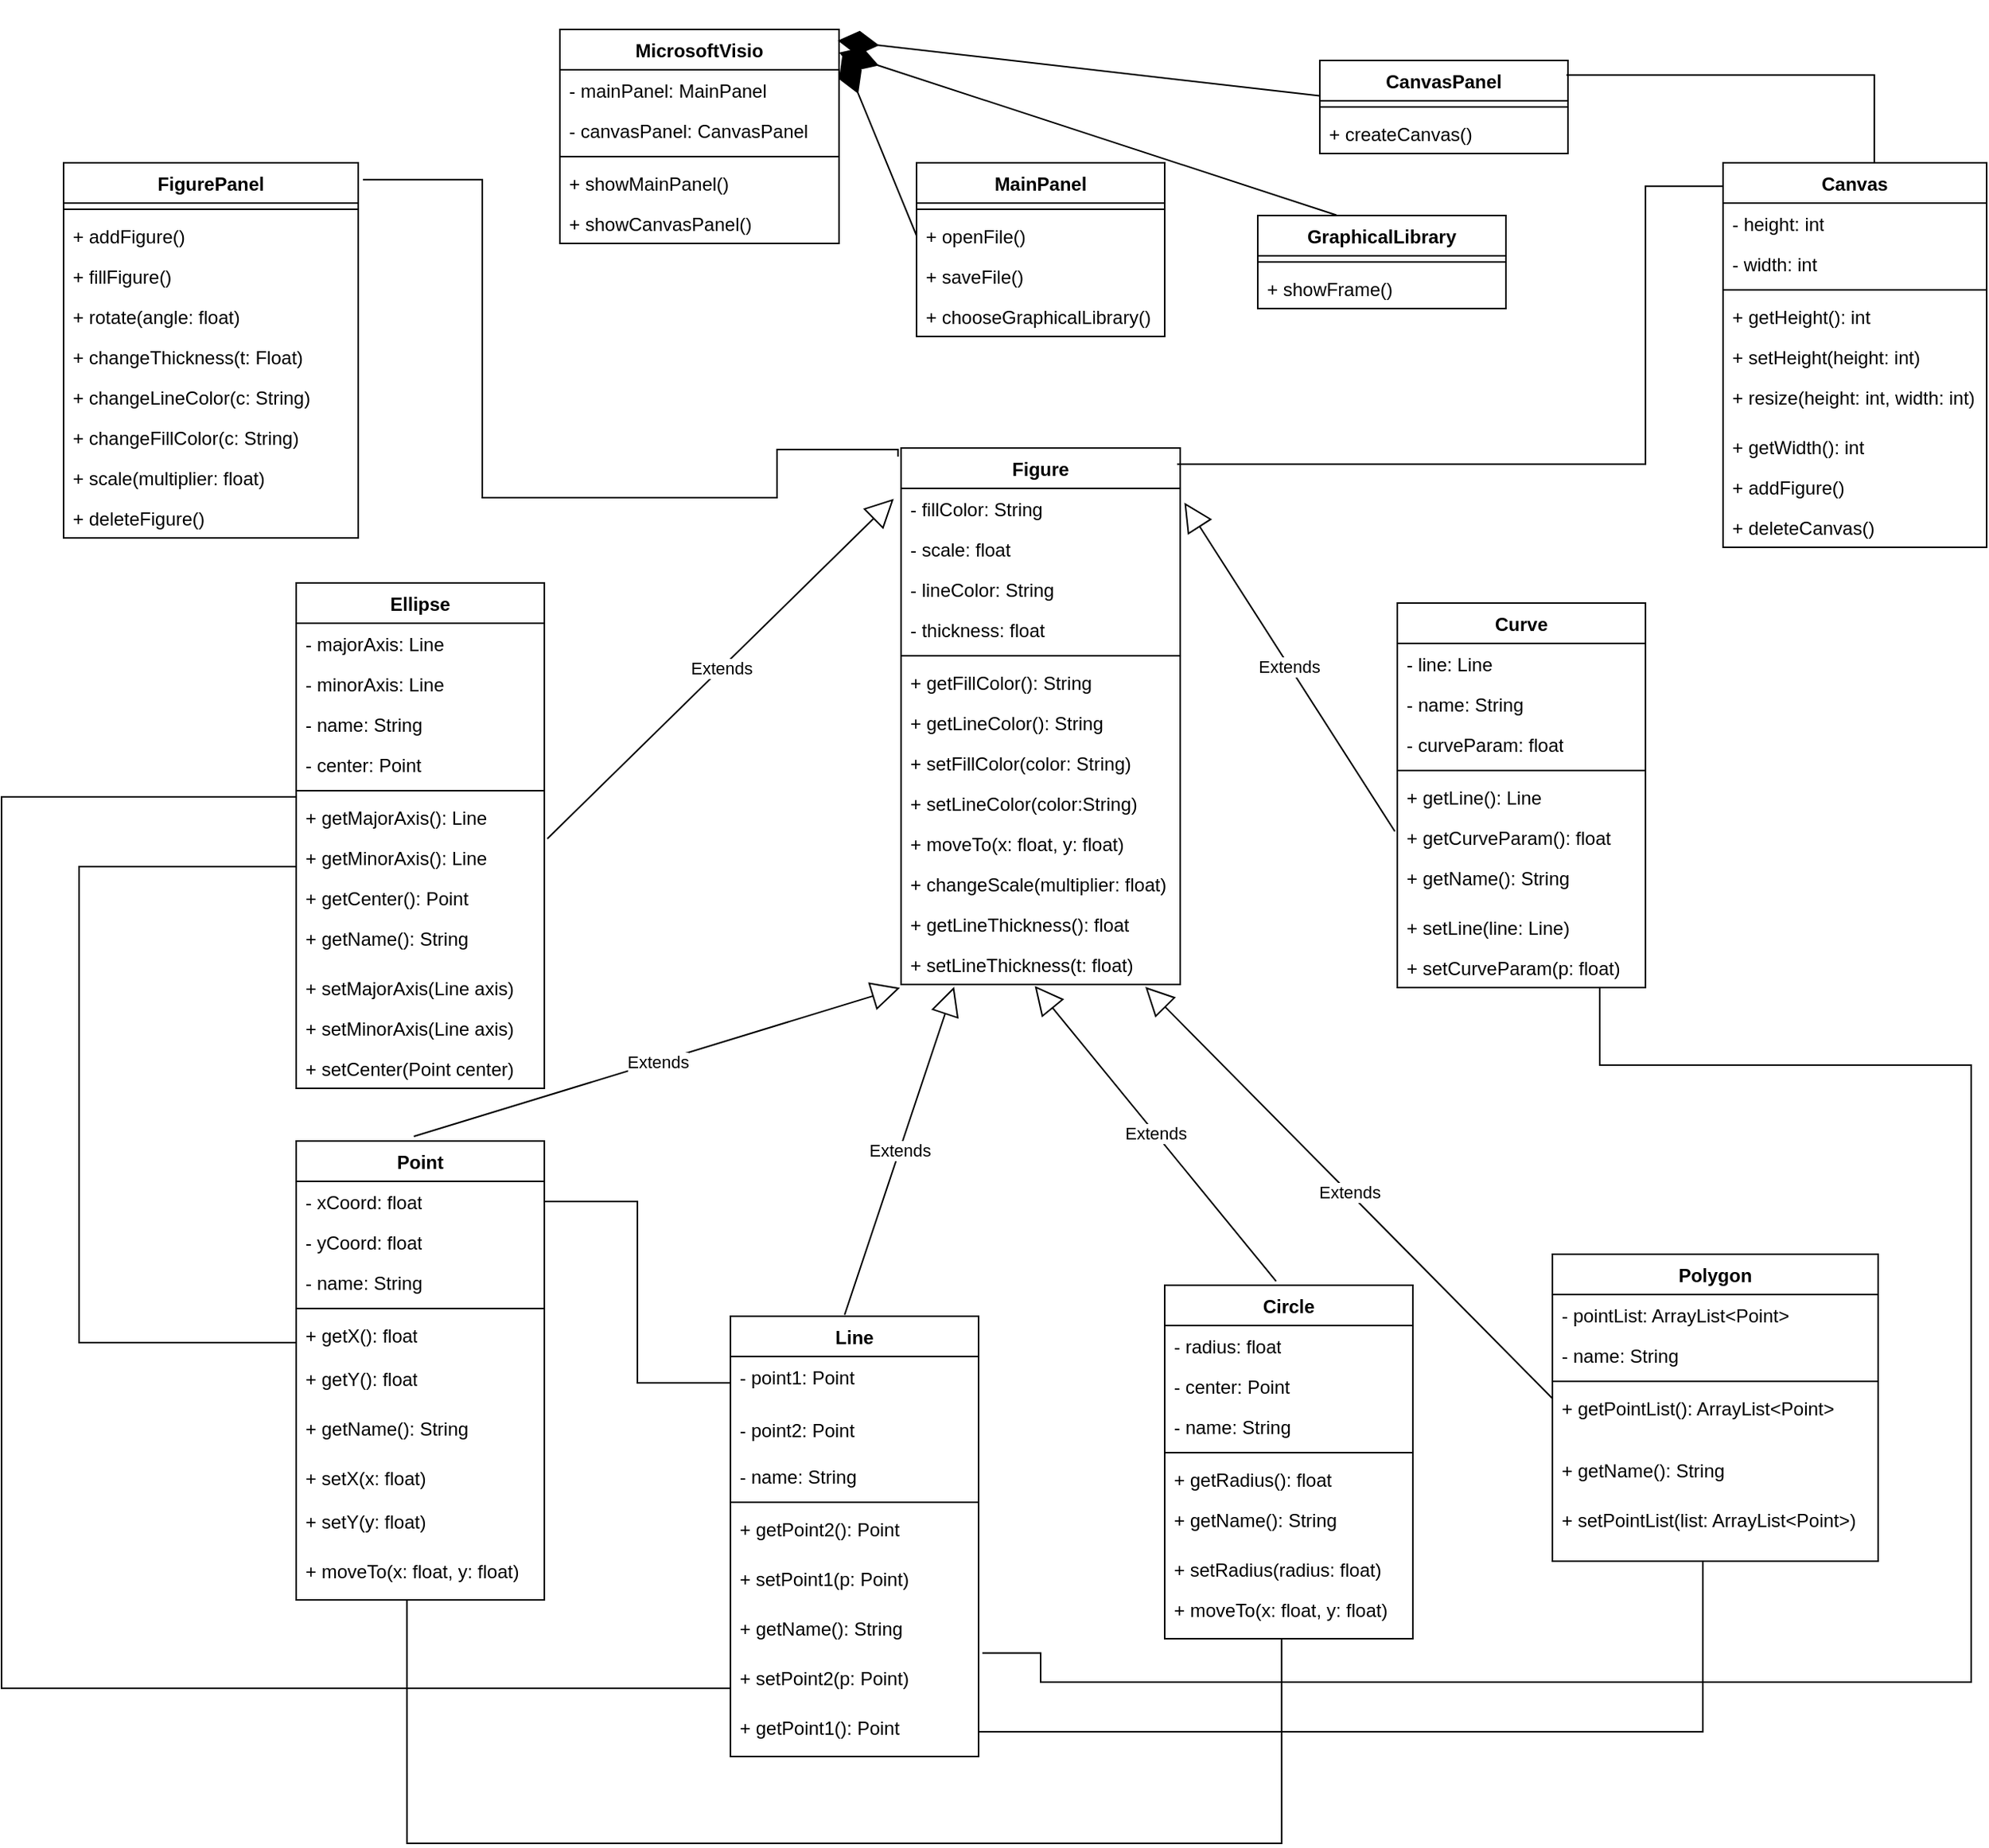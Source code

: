 <mxfile version="22.0.2" type="device" pages="2">
  <diagram name="Page-1" id="c4acf3e9-155e-7222-9cf6-157b1a14988f">
    <mxGraphModel dx="2280" dy="793" grid="1" gridSize="10" guides="1" tooltips="1" connect="1" arrows="1" fold="1" page="1" pageScale="1" pageWidth="850" pageHeight="1100" background="none" math="0" shadow="0">
      <root>
        <mxCell id="0" />
        <mxCell id="1" parent="0" />
        <mxCell id="XdSqE0bAkCF3D4qWy9dw-14" value="Line" style="swimlane;fontStyle=1;align=center;verticalAlign=top;childLayout=stackLayout;horizontal=1;startSize=26;horizontalStack=0;resizeParent=1;resizeParentMax=0;resizeLast=0;collapsible=1;marginBottom=0;whiteSpace=wrap;html=1;" parent="1" vertex="1">
          <mxGeometry x="290" y="860" width="160" height="284" as="geometry" />
        </mxCell>
        <mxCell id="XdSqE0bAkCF3D4qWy9dw-15" value="- point1: Point" style="text;strokeColor=none;fillColor=none;align=left;verticalAlign=top;spacingLeft=4;spacingRight=4;overflow=hidden;rotatable=0;points=[[0,0.5],[1,0.5]];portConstraint=eastwest;whiteSpace=wrap;html=1;" parent="XdSqE0bAkCF3D4qWy9dw-14" vertex="1">
          <mxGeometry y="26" width="160" height="34" as="geometry" />
        </mxCell>
        <mxCell id="XdSqE0bAkCF3D4qWy9dw-18" value="- point2: Point" style="text;strokeColor=none;fillColor=none;align=left;verticalAlign=top;spacingLeft=4;spacingRight=4;overflow=hidden;rotatable=0;points=[[0,0.5],[1,0.5]];portConstraint=eastwest;whiteSpace=wrap;html=1;" parent="XdSqE0bAkCF3D4qWy9dw-14" vertex="1">
          <mxGeometry y="60" width="160" height="30" as="geometry" />
        </mxCell>
        <mxCell id="6En2u3ai_NsPN_CdwPlV-147" value="- name: String" style="text;strokeColor=none;fillColor=none;align=left;verticalAlign=top;spacingLeft=4;spacingRight=4;overflow=hidden;rotatable=0;points=[[0,0.5],[1,0.5]];portConstraint=eastwest;whiteSpace=wrap;html=1;" vertex="1" parent="XdSqE0bAkCF3D4qWy9dw-14">
          <mxGeometry y="90" width="160" height="26" as="geometry" />
        </mxCell>
        <mxCell id="XdSqE0bAkCF3D4qWy9dw-16" value="" style="line;strokeWidth=1;fillColor=none;align=left;verticalAlign=middle;spacingTop=-1;spacingLeft=3;spacingRight=3;rotatable=0;labelPosition=right;points=[];portConstraint=eastwest;strokeColor=inherit;" parent="XdSqE0bAkCF3D4qWy9dw-14" vertex="1">
          <mxGeometry y="116" width="160" height="8" as="geometry" />
        </mxCell>
        <mxCell id="XdSqE0bAkCF3D4qWy9dw-20" value="+ getPoint2(): Point" style="text;strokeColor=none;fillColor=none;align=left;verticalAlign=top;spacingLeft=4;spacingRight=4;overflow=hidden;rotatable=0;points=[[0,0.5],[1,0.5]];portConstraint=eastwest;whiteSpace=wrap;html=1;" parent="XdSqE0bAkCF3D4qWy9dw-14" vertex="1">
          <mxGeometry y="124" width="160" height="32" as="geometry" />
        </mxCell>
        <mxCell id="XdSqE0bAkCF3D4qWy9dw-21" value="+ setPoint1(p: Point)" style="text;strokeColor=none;fillColor=none;align=left;verticalAlign=top;spacingLeft=4;spacingRight=4;overflow=hidden;rotatable=0;points=[[0,0.5],[1,0.5]];portConstraint=eastwest;whiteSpace=wrap;html=1;" parent="XdSqE0bAkCF3D4qWy9dw-14" vertex="1">
          <mxGeometry y="156" width="160" height="32" as="geometry" />
        </mxCell>
        <mxCell id="6En2u3ai_NsPN_CdwPlV-152" value="+ getName(): String" style="text;html=1;strokeColor=none;fillColor=none;align=left;verticalAlign=top;spacingLeft=4;spacingRight=4;whiteSpace=wrap;overflow=hidden;rotatable=0;points=[[0,0.5],[1,0.5]];portConstraint=eastwest;" vertex="1" parent="XdSqE0bAkCF3D4qWy9dw-14">
          <mxGeometry y="188" width="160" height="32" as="geometry" />
        </mxCell>
        <mxCell id="6En2u3ai_NsPN_CdwPlV-52" value="+ setPoint2(p: Point)" style="text;strokeColor=none;fillColor=none;align=left;verticalAlign=top;spacingLeft=4;spacingRight=4;overflow=hidden;rotatable=0;points=[[0,0.5],[1,0.5]];portConstraint=eastwest;whiteSpace=wrap;html=1;" vertex="1" parent="XdSqE0bAkCF3D4qWy9dw-14">
          <mxGeometry y="220" width="160" height="32" as="geometry" />
        </mxCell>
        <mxCell id="XdSqE0bAkCF3D4qWy9dw-19" value="+ getPoint1(): Point" style="text;strokeColor=none;fillColor=none;align=left;verticalAlign=top;spacingLeft=4;spacingRight=4;overflow=hidden;rotatable=0;points=[[0,0.5],[1,0.5]];portConstraint=eastwest;whiteSpace=wrap;html=1;" parent="XdSqE0bAkCF3D4qWy9dw-14" vertex="1">
          <mxGeometry y="252" width="160" height="32" as="geometry" />
        </mxCell>
        <mxCell id="XdSqE0bAkCF3D4qWy9dw-26" value="Point" style="swimlane;fontStyle=1;align=center;verticalAlign=top;childLayout=stackLayout;horizontal=1;startSize=26;horizontalStack=0;resizeParent=1;resizeParentMax=0;resizeLast=0;collapsible=1;marginBottom=0;whiteSpace=wrap;html=1;" parent="1" vertex="1">
          <mxGeometry x="10" y="747" width="160" height="296" as="geometry" />
        </mxCell>
        <mxCell id="XdSqE0bAkCF3D4qWy9dw-27" value="- xCoord: float" style="text;strokeColor=none;fillColor=none;align=left;verticalAlign=top;spacingLeft=4;spacingRight=4;overflow=hidden;rotatable=0;points=[[0,0.5],[1,0.5]];portConstraint=eastwest;whiteSpace=wrap;html=1;" parent="XdSqE0bAkCF3D4qWy9dw-26" vertex="1">
          <mxGeometry y="26" width="160" height="26" as="geometry" />
        </mxCell>
        <mxCell id="XdSqE0bAkCF3D4qWy9dw-30" value="- yCoord: float" style="text;strokeColor=none;fillColor=none;align=left;verticalAlign=top;spacingLeft=4;spacingRight=4;overflow=hidden;rotatable=0;points=[[0,0.5],[1,0.5]];portConstraint=eastwest;whiteSpace=wrap;html=1;" parent="XdSqE0bAkCF3D4qWy9dw-26" vertex="1">
          <mxGeometry y="52" width="160" height="26" as="geometry" />
        </mxCell>
        <mxCell id="6En2u3ai_NsPN_CdwPlV-145" value="- name: String" style="text;strokeColor=none;fillColor=none;align=left;verticalAlign=top;spacingLeft=4;spacingRight=4;overflow=hidden;rotatable=0;points=[[0,0.5],[1,0.5]];portConstraint=eastwest;whiteSpace=wrap;html=1;" vertex="1" parent="XdSqE0bAkCF3D4qWy9dw-26">
          <mxGeometry y="78" width="160" height="26" as="geometry" />
        </mxCell>
        <mxCell id="XdSqE0bAkCF3D4qWy9dw-28" value="" style="line;strokeWidth=1;fillColor=none;align=left;verticalAlign=middle;spacingTop=-1;spacingLeft=3;spacingRight=3;rotatable=0;labelPosition=right;points=[];portConstraint=eastwest;strokeColor=inherit;" parent="XdSqE0bAkCF3D4qWy9dw-26" vertex="1">
          <mxGeometry y="104" width="160" height="8" as="geometry" />
        </mxCell>
        <mxCell id="XdSqE0bAkCF3D4qWy9dw-11" value="+ getX(): float" style="text;html=1;strokeColor=none;fillColor=none;align=left;verticalAlign=top;spacingLeft=4;spacingRight=4;whiteSpace=wrap;overflow=hidden;rotatable=0;points=[[0,0.5],[1,0.5]];portConstraint=eastwest;" parent="XdSqE0bAkCF3D4qWy9dw-26" vertex="1">
          <mxGeometry y="112" width="160" height="28" as="geometry" />
        </mxCell>
        <mxCell id="XdSqE0bAkCF3D4qWy9dw-12" value="+ getY(): float" style="text;html=1;strokeColor=none;fillColor=none;align=left;verticalAlign=top;spacingLeft=4;spacingRight=4;whiteSpace=wrap;overflow=hidden;rotatable=0;points=[[0,0.5],[1,0.5]];portConstraint=eastwest;" parent="XdSqE0bAkCF3D4qWy9dw-26" vertex="1">
          <mxGeometry y="140" width="160" height="32" as="geometry" />
        </mxCell>
        <mxCell id="6En2u3ai_NsPN_CdwPlV-150" value="+ getName(): String" style="text;html=1;strokeColor=none;fillColor=none;align=left;verticalAlign=top;spacingLeft=4;spacingRight=4;whiteSpace=wrap;overflow=hidden;rotatable=0;points=[[0,0.5],[1,0.5]];portConstraint=eastwest;" vertex="1" parent="XdSqE0bAkCF3D4qWy9dw-26">
          <mxGeometry y="172" width="160" height="32" as="geometry" />
        </mxCell>
        <mxCell id="XdSqE0bAkCF3D4qWy9dw-31" value="+ setX(x: float)" style="text;html=1;strokeColor=none;fillColor=none;align=left;verticalAlign=top;spacingLeft=4;spacingRight=4;whiteSpace=wrap;overflow=hidden;rotatable=0;points=[[0,0.5],[1,0.5]];portConstraint=eastwest;" parent="XdSqE0bAkCF3D4qWy9dw-26" vertex="1">
          <mxGeometry y="204" width="160" height="28" as="geometry" />
        </mxCell>
        <mxCell id="XdSqE0bAkCF3D4qWy9dw-32" value="+ setY(y: float)" style="text;html=1;strokeColor=none;fillColor=none;align=left;verticalAlign=top;spacingLeft=4;spacingRight=4;whiteSpace=wrap;overflow=hidden;rotatable=0;points=[[0,0.5],[1,0.5]];portConstraint=eastwest;" parent="XdSqE0bAkCF3D4qWy9dw-26" vertex="1">
          <mxGeometry y="232" width="160" height="32" as="geometry" />
        </mxCell>
        <mxCell id="6En2u3ai_NsPN_CdwPlV-62" value="+ moveTo(x: float, y: float)" style="text;html=1;strokeColor=none;fillColor=none;align=left;verticalAlign=top;spacingLeft=4;spacingRight=4;whiteSpace=wrap;overflow=hidden;rotatable=0;points=[[0,0.5],[1,0.5]];portConstraint=eastwest;" vertex="1" parent="XdSqE0bAkCF3D4qWy9dw-26">
          <mxGeometry y="264" width="160" height="32" as="geometry" />
        </mxCell>
        <mxCell id="XdSqE0bAkCF3D4qWy9dw-35" value="Figure" style="swimlane;fontStyle=1;align=center;verticalAlign=top;childLayout=stackLayout;horizontal=1;startSize=26;horizontalStack=0;resizeParent=1;resizeParentMax=0;resizeLast=0;collapsible=1;marginBottom=0;whiteSpace=wrap;html=1;" parent="1" vertex="1">
          <mxGeometry x="400" y="300" width="180" height="346" as="geometry" />
        </mxCell>
        <mxCell id="XdSqE0bAkCF3D4qWy9dw-36" value="- fillColor: String" style="text;strokeColor=none;fillColor=none;align=left;verticalAlign=top;spacingLeft=4;spacingRight=4;overflow=hidden;rotatable=0;points=[[0,0.5],[1,0.5]];portConstraint=eastwest;whiteSpace=wrap;html=1;" parent="XdSqE0bAkCF3D4qWy9dw-35" vertex="1">
          <mxGeometry y="26" width="180" height="26" as="geometry" />
        </mxCell>
        <mxCell id="6En2u3ai_NsPN_CdwPlV-164" value="- scale: float" style="text;strokeColor=none;fillColor=none;align=left;verticalAlign=top;spacingLeft=4;spacingRight=4;overflow=hidden;rotatable=0;points=[[0,0.5],[1,0.5]];portConstraint=eastwest;whiteSpace=wrap;html=1;" vertex="1" parent="XdSqE0bAkCF3D4qWy9dw-35">
          <mxGeometry y="52" width="180" height="26" as="geometry" />
        </mxCell>
        <mxCell id="6En2u3ai_NsPN_CdwPlV-69" value="- lineColor: String" style="text;strokeColor=none;fillColor=none;align=left;verticalAlign=top;spacingLeft=4;spacingRight=4;overflow=hidden;rotatable=0;points=[[0,0.5],[1,0.5]];portConstraint=eastwest;whiteSpace=wrap;html=1;" vertex="1" parent="XdSqE0bAkCF3D4qWy9dw-35">
          <mxGeometry y="78" width="180" height="26" as="geometry" />
        </mxCell>
        <mxCell id="6En2u3ai_NsPN_CdwPlV-67" value="- thickness: float" style="text;strokeColor=none;fillColor=none;align=left;verticalAlign=top;spacingLeft=4;spacingRight=4;overflow=hidden;rotatable=0;points=[[0,0.5],[1,0.5]];portConstraint=eastwest;whiteSpace=wrap;html=1;" vertex="1" parent="XdSqE0bAkCF3D4qWy9dw-35">
          <mxGeometry y="104" width="180" height="26" as="geometry" />
        </mxCell>
        <mxCell id="XdSqE0bAkCF3D4qWy9dw-37" value="" style="line;strokeWidth=1;fillColor=none;align=left;verticalAlign=middle;spacingTop=-1;spacingLeft=3;spacingRight=3;rotatable=0;labelPosition=right;points=[];portConstraint=eastwest;strokeColor=inherit;" parent="XdSqE0bAkCF3D4qWy9dw-35" vertex="1">
          <mxGeometry y="130" width="180" height="8" as="geometry" />
        </mxCell>
        <mxCell id="6En2u3ai_NsPN_CdwPlV-55" value="+ getFillColor(): String" style="text;strokeColor=none;fillColor=none;align=left;verticalAlign=top;spacingLeft=4;spacingRight=4;overflow=hidden;rotatable=0;points=[[0,0.5],[1,0.5]];portConstraint=eastwest;whiteSpace=wrap;html=1;" vertex="1" parent="XdSqE0bAkCF3D4qWy9dw-35">
          <mxGeometry y="138" width="180" height="26" as="geometry" />
        </mxCell>
        <mxCell id="6En2u3ai_NsPN_CdwPlV-70" value="+ getLineColor(): String" style="text;strokeColor=none;fillColor=none;align=left;verticalAlign=top;spacingLeft=4;spacingRight=4;overflow=hidden;rotatable=0;points=[[0,0.5],[1,0.5]];portConstraint=eastwest;whiteSpace=wrap;html=1;" vertex="1" parent="XdSqE0bAkCF3D4qWy9dw-35">
          <mxGeometry y="164" width="180" height="26" as="geometry" />
        </mxCell>
        <mxCell id="6En2u3ai_NsPN_CdwPlV-56" value="+ setFillColor(color: String)" style="text;strokeColor=none;fillColor=none;align=left;verticalAlign=top;spacingLeft=4;spacingRight=4;overflow=hidden;rotatable=0;points=[[0,0.5],[1,0.5]];portConstraint=eastwest;whiteSpace=wrap;html=1;" vertex="1" parent="XdSqE0bAkCF3D4qWy9dw-35">
          <mxGeometry y="190" width="180" height="26" as="geometry" />
        </mxCell>
        <mxCell id="6En2u3ai_NsPN_CdwPlV-71" value="+ setLineColor(color:String)" style="text;strokeColor=none;fillColor=none;align=left;verticalAlign=top;spacingLeft=4;spacingRight=4;overflow=hidden;rotatable=0;points=[[0,0.5],[1,0.5]];portConstraint=eastwest;whiteSpace=wrap;html=1;" vertex="1" parent="XdSqE0bAkCF3D4qWy9dw-35">
          <mxGeometry y="216" width="180" height="26" as="geometry" />
        </mxCell>
        <mxCell id="6En2u3ai_NsPN_CdwPlV-51" value="+ moveTo(x: float, y: float)" style="text;strokeColor=none;fillColor=none;align=left;verticalAlign=top;spacingLeft=4;spacingRight=4;overflow=hidden;rotatable=0;points=[[0,0.5],[1,0.5]];portConstraint=eastwest;whiteSpace=wrap;html=1;" vertex="1" parent="XdSqE0bAkCF3D4qWy9dw-35">
          <mxGeometry y="242" width="180" height="26" as="geometry" />
        </mxCell>
        <mxCell id="6En2u3ai_NsPN_CdwPlV-165" value="+ changeScale(multiplier: float)" style="text;strokeColor=none;fillColor=none;align=left;verticalAlign=top;spacingLeft=4;spacingRight=4;overflow=hidden;rotatable=0;points=[[0,0.5],[1,0.5]];portConstraint=eastwest;whiteSpace=wrap;html=1;" vertex="1" parent="XdSqE0bAkCF3D4qWy9dw-35">
          <mxGeometry y="268" width="180" height="26" as="geometry" />
        </mxCell>
        <mxCell id="6En2u3ai_NsPN_CdwPlV-68" value="+ getLineThickness(): float" style="text;strokeColor=none;fillColor=none;align=left;verticalAlign=top;spacingLeft=4;spacingRight=4;overflow=hidden;rotatable=0;points=[[0,0.5],[1,0.5]];portConstraint=eastwest;whiteSpace=wrap;html=1;" vertex="1" parent="XdSqE0bAkCF3D4qWy9dw-35">
          <mxGeometry y="294" width="180" height="26" as="geometry" />
        </mxCell>
        <mxCell id="6En2u3ai_NsPN_CdwPlV-66" value="+ setLineThickness(t: float)" style="text;strokeColor=none;fillColor=none;align=left;verticalAlign=top;spacingLeft=4;spacingRight=4;overflow=hidden;rotatable=0;points=[[0,0.5],[1,0.5]];portConstraint=eastwest;whiteSpace=wrap;html=1;" vertex="1" parent="XdSqE0bAkCF3D4qWy9dw-35">
          <mxGeometry y="320" width="180" height="26" as="geometry" />
        </mxCell>
        <mxCell id="6En2u3ai_NsPN_CdwPlV-6" value="Extends" style="endArrow=block;endSize=16;endFill=0;html=1;rounded=0;exitX=0.46;exitY=-0.003;exitDx=0;exitDy=0;exitPerimeter=0;entryX=0.19;entryY=1.06;entryDx=0;entryDy=0;entryPerimeter=0;" edge="1" parent="1" source="XdSqE0bAkCF3D4qWy9dw-14" target="6En2u3ai_NsPN_CdwPlV-66">
          <mxGeometry width="160" relative="1" as="geometry">
            <mxPoint x="316.72" y="727.966" as="sourcePoint" />
            <mxPoint x="442.12" y="673.274" as="targetPoint" />
          </mxGeometry>
        </mxCell>
        <mxCell id="6En2u3ai_NsPN_CdwPlV-9" value="Extends" style="endArrow=block;endSize=16;endFill=0;html=1;rounded=0;entryX=-0.004;entryY=1.082;entryDx=0;entryDy=0;entryPerimeter=0;exitX=0.474;exitY=-0.01;exitDx=0;exitDy=0;exitPerimeter=0;" edge="1" parent="1" source="XdSqE0bAkCF3D4qWy9dw-26" target="6En2u3ai_NsPN_CdwPlV-66">
          <mxGeometry width="160" relative="1" as="geometry">
            <mxPoint x="110" y="570" as="sourcePoint" />
            <mxPoint x="399.82" y="698.702" as="targetPoint" />
          </mxGeometry>
        </mxCell>
        <mxCell id="6En2u3ai_NsPN_CdwPlV-11" value="Circle" style="swimlane;fontStyle=1;align=center;verticalAlign=top;childLayout=stackLayout;horizontal=1;startSize=26;horizontalStack=0;resizeParent=1;resizeParentMax=0;resizeLast=0;collapsible=1;marginBottom=0;whiteSpace=wrap;html=1;" vertex="1" parent="1">
          <mxGeometry x="570" y="840" width="160" height="228" as="geometry" />
        </mxCell>
        <mxCell id="6En2u3ai_NsPN_CdwPlV-12" value="- radius: float&lt;br&gt;" style="text;strokeColor=none;fillColor=none;align=left;verticalAlign=top;spacingLeft=4;spacingRight=4;overflow=hidden;rotatable=0;points=[[0,0.5],[1,0.5]];portConstraint=eastwest;whiteSpace=wrap;html=1;" vertex="1" parent="6En2u3ai_NsPN_CdwPlV-11">
          <mxGeometry y="26" width="160" height="26" as="geometry" />
        </mxCell>
        <mxCell id="6En2u3ai_NsPN_CdwPlV-29" value="- center: Point" style="text;strokeColor=none;fillColor=none;align=left;verticalAlign=top;spacingLeft=4;spacingRight=4;overflow=hidden;rotatable=0;points=[[0,0.5],[1,0.5]];portConstraint=eastwest;whiteSpace=wrap;html=1;" vertex="1" parent="6En2u3ai_NsPN_CdwPlV-11">
          <mxGeometry y="52" width="160" height="26" as="geometry" />
        </mxCell>
        <mxCell id="6En2u3ai_NsPN_CdwPlV-148" value="- name: String" style="text;strokeColor=none;fillColor=none;align=left;verticalAlign=top;spacingLeft=4;spacingRight=4;overflow=hidden;rotatable=0;points=[[0,0.5],[1,0.5]];portConstraint=eastwest;whiteSpace=wrap;html=1;" vertex="1" parent="6En2u3ai_NsPN_CdwPlV-11">
          <mxGeometry y="78" width="160" height="26" as="geometry" />
        </mxCell>
        <mxCell id="6En2u3ai_NsPN_CdwPlV-13" value="" style="line;strokeWidth=1;fillColor=none;align=left;verticalAlign=middle;spacingTop=-1;spacingLeft=3;spacingRight=3;rotatable=0;labelPosition=right;points=[];portConstraint=eastwest;strokeColor=inherit;" vertex="1" parent="6En2u3ai_NsPN_CdwPlV-11">
          <mxGeometry y="104" width="160" height="8" as="geometry" />
        </mxCell>
        <mxCell id="6En2u3ai_NsPN_CdwPlV-15" value="+ getRadius(): float" style="text;strokeColor=none;fillColor=none;align=left;verticalAlign=top;spacingLeft=4;spacingRight=4;overflow=hidden;rotatable=0;points=[[0,0.5],[1,0.5]];portConstraint=eastwest;whiteSpace=wrap;html=1;" vertex="1" parent="6En2u3ai_NsPN_CdwPlV-11">
          <mxGeometry y="112" width="160" height="26" as="geometry" />
        </mxCell>
        <mxCell id="6En2u3ai_NsPN_CdwPlV-153" value="+ getName(): String" style="text;html=1;strokeColor=none;fillColor=none;align=left;verticalAlign=top;spacingLeft=4;spacingRight=4;whiteSpace=wrap;overflow=hidden;rotatable=0;points=[[0,0.5],[1,0.5]];portConstraint=eastwest;" vertex="1" parent="6En2u3ai_NsPN_CdwPlV-11">
          <mxGeometry y="138" width="160" height="32" as="geometry" />
        </mxCell>
        <mxCell id="6En2u3ai_NsPN_CdwPlV-14" value="+ setRadius(radius: float)" style="text;strokeColor=none;fillColor=none;align=left;verticalAlign=top;spacingLeft=4;spacingRight=4;overflow=hidden;rotatable=0;points=[[0,0.5],[1,0.5]];portConstraint=eastwest;whiteSpace=wrap;html=1;" vertex="1" parent="6En2u3ai_NsPN_CdwPlV-11">
          <mxGeometry y="170" width="160" height="26" as="geometry" />
        </mxCell>
        <mxCell id="6En2u3ai_NsPN_CdwPlV-64" value="+ moveTo(x: float, y: float)" style="text;html=1;strokeColor=none;fillColor=none;align=left;verticalAlign=top;spacingLeft=4;spacingRight=4;whiteSpace=wrap;overflow=hidden;rotatable=0;points=[[0,0.5],[1,0.5]];portConstraint=eastwest;" vertex="1" parent="6En2u3ai_NsPN_CdwPlV-11">
          <mxGeometry y="196" width="160" height="32" as="geometry" />
        </mxCell>
        <mxCell id="6En2u3ai_NsPN_CdwPlV-19" value="Polygon" style="swimlane;fontStyle=1;align=center;verticalAlign=top;childLayout=stackLayout;horizontal=1;startSize=26;horizontalStack=0;resizeParent=1;resizeParentMax=0;resizeLast=0;collapsible=1;marginBottom=0;whiteSpace=wrap;html=1;" vertex="1" parent="1">
          <mxGeometry x="820" y="820" width="210" height="198" as="geometry" />
        </mxCell>
        <mxCell id="6En2u3ai_NsPN_CdwPlV-20" value="- pointList: ArrayList&amp;lt;Point&amp;gt;" style="text;strokeColor=none;fillColor=none;align=left;verticalAlign=top;spacingLeft=4;spacingRight=4;overflow=hidden;rotatable=0;points=[[0,0.5],[1,0.5]];portConstraint=eastwest;whiteSpace=wrap;html=1;" vertex="1" parent="6En2u3ai_NsPN_CdwPlV-19">
          <mxGeometry y="26" width="210" height="26" as="geometry" />
        </mxCell>
        <mxCell id="6En2u3ai_NsPN_CdwPlV-149" value="- name: String" style="text;strokeColor=none;fillColor=none;align=left;verticalAlign=top;spacingLeft=4;spacingRight=4;overflow=hidden;rotatable=0;points=[[0,0.5],[1,0.5]];portConstraint=eastwest;whiteSpace=wrap;html=1;" vertex="1" parent="6En2u3ai_NsPN_CdwPlV-19">
          <mxGeometry y="52" width="210" height="26" as="geometry" />
        </mxCell>
        <mxCell id="6En2u3ai_NsPN_CdwPlV-21" value="" style="line;strokeWidth=1;fillColor=none;align=left;verticalAlign=middle;spacingTop=-1;spacingLeft=3;spacingRight=3;rotatable=0;labelPosition=right;points=[];portConstraint=eastwest;strokeColor=inherit;" vertex="1" parent="6En2u3ai_NsPN_CdwPlV-19">
          <mxGeometry y="78" width="210" height="8" as="geometry" />
        </mxCell>
        <mxCell id="6En2u3ai_NsPN_CdwPlV-22" value="+ getPointList(): ArrayList&amp;lt;Point&amp;gt;" style="text;strokeColor=none;fillColor=none;align=left;verticalAlign=top;spacingLeft=4;spacingRight=4;overflow=hidden;rotatable=0;points=[[0,0.5],[1,0.5]];portConstraint=eastwest;whiteSpace=wrap;html=1;" vertex="1" parent="6En2u3ai_NsPN_CdwPlV-19">
          <mxGeometry y="86" width="210" height="40" as="geometry" />
        </mxCell>
        <mxCell id="6En2u3ai_NsPN_CdwPlV-154" value="+ getName(): String" style="text;html=1;strokeColor=none;fillColor=none;align=left;verticalAlign=top;spacingLeft=4;spacingRight=4;whiteSpace=wrap;overflow=hidden;rotatable=0;points=[[0,0.5],[1,0.5]];portConstraint=eastwest;" vertex="1" parent="6En2u3ai_NsPN_CdwPlV-19">
          <mxGeometry y="126" width="210" height="32" as="geometry" />
        </mxCell>
        <mxCell id="6En2u3ai_NsPN_CdwPlV-23" value="+ setPointList(list: ArrayList&amp;lt;Point&amp;gt;)" style="text;strokeColor=none;fillColor=none;align=left;verticalAlign=top;spacingLeft=4;spacingRight=4;overflow=hidden;rotatable=0;points=[[0,0.5],[1,0.5]];portConstraint=eastwest;whiteSpace=wrap;html=1;" vertex="1" parent="6En2u3ai_NsPN_CdwPlV-19">
          <mxGeometry y="158" width="210" height="40" as="geometry" />
        </mxCell>
        <mxCell id="6En2u3ai_NsPN_CdwPlV-24" value="Extends" style="endArrow=block;endSize=16;endFill=0;html=1;rounded=0;exitX=0.001;exitY=0.181;exitDx=0;exitDy=0;exitPerimeter=0;entryX=0.875;entryY=1.06;entryDx=0;entryDy=0;entryPerimeter=0;" edge="1" parent="1" source="6En2u3ai_NsPN_CdwPlV-22" target="6En2u3ai_NsPN_CdwPlV-66">
          <mxGeometry width="160" relative="1" as="geometry">
            <mxPoint x="720" y="730" as="sourcePoint" />
            <mxPoint x="574.06" y="673.274" as="targetPoint" />
          </mxGeometry>
        </mxCell>
        <mxCell id="6En2u3ai_NsPN_CdwPlV-25" value="Ellipse" style="swimlane;fontStyle=1;align=center;verticalAlign=top;childLayout=stackLayout;horizontal=1;startSize=26;horizontalStack=0;resizeParent=1;resizeParentMax=0;resizeLast=0;collapsible=1;marginBottom=0;whiteSpace=wrap;html=1;" vertex="1" parent="1">
          <mxGeometry x="10" y="387" width="160" height="326" as="geometry" />
        </mxCell>
        <mxCell id="6En2u3ai_NsPN_CdwPlV-26" value="- majorAxis: Line" style="text;strokeColor=none;fillColor=none;align=left;verticalAlign=top;spacingLeft=4;spacingRight=4;overflow=hidden;rotatable=0;points=[[0,0.5],[1,0.5]];portConstraint=eastwest;whiteSpace=wrap;html=1;" vertex="1" parent="6En2u3ai_NsPN_CdwPlV-25">
          <mxGeometry y="26" width="160" height="26" as="geometry" />
        </mxCell>
        <mxCell id="6En2u3ai_NsPN_CdwPlV-31" value="- minorAxis: Line" style="text;strokeColor=none;fillColor=none;align=left;verticalAlign=top;spacingLeft=4;spacingRight=4;overflow=hidden;rotatable=0;points=[[0,0.5],[1,0.5]];portConstraint=eastwest;whiteSpace=wrap;html=1;" vertex="1" parent="6En2u3ai_NsPN_CdwPlV-25">
          <mxGeometry y="52" width="160" height="26" as="geometry" />
        </mxCell>
        <mxCell id="6En2u3ai_NsPN_CdwPlV-144" value="- name: String" style="text;strokeColor=none;fillColor=none;align=left;verticalAlign=top;spacingLeft=4;spacingRight=4;overflow=hidden;rotatable=0;points=[[0,0.5],[1,0.5]];portConstraint=eastwest;whiteSpace=wrap;html=1;" vertex="1" parent="6En2u3ai_NsPN_CdwPlV-25">
          <mxGeometry y="78" width="160" height="26" as="geometry" />
        </mxCell>
        <mxCell id="6En2u3ai_NsPN_CdwPlV-30" value="- center: Point" style="text;strokeColor=none;fillColor=none;align=left;verticalAlign=top;spacingLeft=4;spacingRight=4;overflow=hidden;rotatable=0;points=[[0,0.5],[1,0.5]];portConstraint=eastwest;whiteSpace=wrap;html=1;" vertex="1" parent="6En2u3ai_NsPN_CdwPlV-25">
          <mxGeometry y="104" width="160" height="26" as="geometry" />
        </mxCell>
        <mxCell id="6En2u3ai_NsPN_CdwPlV-27" value="" style="line;strokeWidth=1;fillColor=none;align=left;verticalAlign=middle;spacingTop=-1;spacingLeft=3;spacingRight=3;rotatable=0;labelPosition=right;points=[];portConstraint=eastwest;strokeColor=inherit;" vertex="1" parent="6En2u3ai_NsPN_CdwPlV-25">
          <mxGeometry y="130" width="160" height="8" as="geometry" />
        </mxCell>
        <mxCell id="6En2u3ai_NsPN_CdwPlV-28" value="+ getMajorAxis(): Line" style="text;strokeColor=none;fillColor=none;align=left;verticalAlign=top;spacingLeft=4;spacingRight=4;overflow=hidden;rotatable=0;points=[[0,0.5],[1,0.5]];portConstraint=eastwest;whiteSpace=wrap;html=1;" vertex="1" parent="6En2u3ai_NsPN_CdwPlV-25">
          <mxGeometry y="138" width="160" height="26" as="geometry" />
        </mxCell>
        <mxCell id="6En2u3ai_NsPN_CdwPlV-32" value="+ getMinorAxis(): Line" style="text;strokeColor=none;fillColor=none;align=left;verticalAlign=top;spacingLeft=4;spacingRight=4;overflow=hidden;rotatable=0;points=[[0,0.5],[1,0.5]];portConstraint=eastwest;whiteSpace=wrap;html=1;" vertex="1" parent="6En2u3ai_NsPN_CdwPlV-25">
          <mxGeometry y="164" width="160" height="26" as="geometry" />
        </mxCell>
        <mxCell id="6En2u3ai_NsPN_CdwPlV-35" value="+ getCenter(): Point" style="text;strokeColor=none;fillColor=none;align=left;verticalAlign=top;spacingLeft=4;spacingRight=4;overflow=hidden;rotatable=0;points=[[0,0.5],[1,0.5]];portConstraint=eastwest;whiteSpace=wrap;html=1;" vertex="1" parent="6En2u3ai_NsPN_CdwPlV-25">
          <mxGeometry y="190" width="160" height="26" as="geometry" />
        </mxCell>
        <mxCell id="6En2u3ai_NsPN_CdwPlV-151" value="+ getName(): String" style="text;html=1;strokeColor=none;fillColor=none;align=left;verticalAlign=top;spacingLeft=4;spacingRight=4;whiteSpace=wrap;overflow=hidden;rotatable=0;points=[[0,0.5],[1,0.5]];portConstraint=eastwest;" vertex="1" parent="6En2u3ai_NsPN_CdwPlV-25">
          <mxGeometry y="216" width="160" height="32" as="geometry" />
        </mxCell>
        <mxCell id="6En2u3ai_NsPN_CdwPlV-33" value="+ setMajorAxis(Line axis)" style="text;strokeColor=none;fillColor=none;align=left;verticalAlign=top;spacingLeft=4;spacingRight=4;overflow=hidden;rotatable=0;points=[[0,0.5],[1,0.5]];portConstraint=eastwest;whiteSpace=wrap;html=1;" vertex="1" parent="6En2u3ai_NsPN_CdwPlV-25">
          <mxGeometry y="248" width="160" height="26" as="geometry" />
        </mxCell>
        <mxCell id="6En2u3ai_NsPN_CdwPlV-34" value="+ setMinorAxis(Line axis)&amp;nbsp;" style="text;strokeColor=none;fillColor=none;align=left;verticalAlign=top;spacingLeft=4;spacingRight=4;overflow=hidden;rotatable=0;points=[[0,0.5],[1,0.5]];portConstraint=eastwest;whiteSpace=wrap;html=1;" vertex="1" parent="6En2u3ai_NsPN_CdwPlV-25">
          <mxGeometry y="274" width="160" height="26" as="geometry" />
        </mxCell>
        <mxCell id="6En2u3ai_NsPN_CdwPlV-36" value="+ setCenter(Point center)" style="text;strokeColor=none;fillColor=none;align=left;verticalAlign=top;spacingLeft=4;spacingRight=4;overflow=hidden;rotatable=0;points=[[0,0.5],[1,0.5]];portConstraint=eastwest;whiteSpace=wrap;html=1;" vertex="1" parent="6En2u3ai_NsPN_CdwPlV-25">
          <mxGeometry y="300" width="160" height="26" as="geometry" />
        </mxCell>
        <mxCell id="6En2u3ai_NsPN_CdwPlV-37" value="Extends" style="endArrow=block;endSize=16;endFill=0;html=1;rounded=0;entryX=-0.026;entryY=0.258;entryDx=0;entryDy=0;entryPerimeter=0;exitX=1.012;exitY=0.038;exitDx=0;exitDy=0;exitPerimeter=0;" edge="1" parent="1" source="6En2u3ai_NsPN_CdwPlV-32" target="XdSqE0bAkCF3D4qWy9dw-36">
          <mxGeometry width="160" relative="1" as="geometry">
            <mxPoint x="170" y="511" as="sourcePoint" />
            <mxPoint x="668" y="70" as="targetPoint" />
          </mxGeometry>
        </mxCell>
        <mxCell id="6En2u3ai_NsPN_CdwPlV-38" value="Curve" style="swimlane;fontStyle=1;align=center;verticalAlign=top;childLayout=stackLayout;horizontal=1;startSize=26;horizontalStack=0;resizeParent=1;resizeParentMax=0;resizeLast=0;collapsible=1;marginBottom=0;whiteSpace=wrap;html=1;" vertex="1" parent="1">
          <mxGeometry x="720" y="400" width="160" height="248" as="geometry" />
        </mxCell>
        <mxCell id="6En2u3ai_NsPN_CdwPlV-39" value="- line: Line" style="text;strokeColor=none;fillColor=none;align=left;verticalAlign=top;spacingLeft=4;spacingRight=4;overflow=hidden;rotatable=0;points=[[0,0.5],[1,0.5]];portConstraint=eastwest;whiteSpace=wrap;html=1;" vertex="1" parent="6En2u3ai_NsPN_CdwPlV-38">
          <mxGeometry y="26" width="160" height="26" as="geometry" />
        </mxCell>
        <mxCell id="6En2u3ai_NsPN_CdwPlV-156" value="- name: String" style="text;strokeColor=none;fillColor=none;align=left;verticalAlign=top;spacingLeft=4;spacingRight=4;overflow=hidden;rotatable=0;points=[[0,0.5],[1,0.5]];portConstraint=eastwest;whiteSpace=wrap;html=1;" vertex="1" parent="6En2u3ai_NsPN_CdwPlV-38">
          <mxGeometry y="52" width="160" height="26" as="geometry" />
        </mxCell>
        <mxCell id="6En2u3ai_NsPN_CdwPlV-42" value="- curveParam: float" style="text;strokeColor=none;fillColor=none;align=left;verticalAlign=top;spacingLeft=4;spacingRight=4;overflow=hidden;rotatable=0;points=[[0,0.5],[1,0.5]];portConstraint=eastwest;whiteSpace=wrap;html=1;" vertex="1" parent="6En2u3ai_NsPN_CdwPlV-38">
          <mxGeometry y="78" width="160" height="26" as="geometry" />
        </mxCell>
        <mxCell id="6En2u3ai_NsPN_CdwPlV-40" value="" style="line;strokeWidth=1;fillColor=none;align=left;verticalAlign=middle;spacingTop=-1;spacingLeft=3;spacingRight=3;rotatable=0;labelPosition=right;points=[];portConstraint=eastwest;strokeColor=inherit;" vertex="1" parent="6En2u3ai_NsPN_CdwPlV-38">
          <mxGeometry y="104" width="160" height="8" as="geometry" />
        </mxCell>
        <mxCell id="6En2u3ai_NsPN_CdwPlV-41" value="+ getLine(): Line" style="text;strokeColor=none;fillColor=none;align=left;verticalAlign=top;spacingLeft=4;spacingRight=4;overflow=hidden;rotatable=0;points=[[0,0.5],[1,0.5]];portConstraint=eastwest;whiteSpace=wrap;html=1;" vertex="1" parent="6En2u3ai_NsPN_CdwPlV-38">
          <mxGeometry y="112" width="160" height="26" as="geometry" />
        </mxCell>
        <mxCell id="6En2u3ai_NsPN_CdwPlV-44" value="+ getCurveParam(): float" style="text;strokeColor=none;fillColor=none;align=left;verticalAlign=top;spacingLeft=4;spacingRight=4;overflow=hidden;rotatable=0;points=[[0,0.5],[1,0.5]];portConstraint=eastwest;whiteSpace=wrap;html=1;" vertex="1" parent="6En2u3ai_NsPN_CdwPlV-38">
          <mxGeometry y="138" width="160" height="26" as="geometry" />
        </mxCell>
        <mxCell id="6En2u3ai_NsPN_CdwPlV-155" value="+ getName(): String" style="text;html=1;strokeColor=none;fillColor=none;align=left;verticalAlign=top;spacingLeft=4;spacingRight=4;whiteSpace=wrap;overflow=hidden;rotatable=0;points=[[0,0.5],[1,0.5]];portConstraint=eastwest;" vertex="1" parent="6En2u3ai_NsPN_CdwPlV-38">
          <mxGeometry y="164" width="160" height="32" as="geometry" />
        </mxCell>
        <mxCell id="6En2u3ai_NsPN_CdwPlV-43" value="+ setLine(line: Line)" style="text;strokeColor=none;fillColor=none;align=left;verticalAlign=top;spacingLeft=4;spacingRight=4;overflow=hidden;rotatable=0;points=[[0,0.5],[1,0.5]];portConstraint=eastwest;whiteSpace=wrap;html=1;" vertex="1" parent="6En2u3ai_NsPN_CdwPlV-38">
          <mxGeometry y="196" width="160" height="26" as="geometry" />
        </mxCell>
        <mxCell id="6En2u3ai_NsPN_CdwPlV-45" value="+ setCurveParam(p: float)" style="text;strokeColor=none;fillColor=none;align=left;verticalAlign=top;spacingLeft=4;spacingRight=4;overflow=hidden;rotatable=0;points=[[0,0.5],[1,0.5]];portConstraint=eastwest;whiteSpace=wrap;html=1;" vertex="1" parent="6En2u3ai_NsPN_CdwPlV-38">
          <mxGeometry y="222" width="160" height="26" as="geometry" />
        </mxCell>
        <mxCell id="6En2u3ai_NsPN_CdwPlV-46" value="Extends" style="endArrow=block;endSize=16;endFill=0;html=1;rounded=0;entryX=1.015;entryY=0.357;entryDx=0;entryDy=0;entryPerimeter=0;exitX=-0.01;exitY=0.357;exitDx=0;exitDy=0;exitPerimeter=0;" edge="1" parent="1" source="6En2u3ai_NsPN_CdwPlV-44" target="XdSqE0bAkCF3D4qWy9dw-36">
          <mxGeometry width="160" relative="1" as="geometry">
            <mxPoint x="658.08" y="544.15" as="sourcePoint" />
            <mxPoint x="576" y="412" as="targetPoint" />
          </mxGeometry>
        </mxCell>
        <mxCell id="6En2u3ai_NsPN_CdwPlV-57" value="Canvas" style="swimlane;fontStyle=1;align=center;verticalAlign=top;childLayout=stackLayout;horizontal=1;startSize=26;horizontalStack=0;resizeParent=1;resizeParentMax=0;resizeLast=0;collapsible=1;marginBottom=0;whiteSpace=wrap;html=1;" vertex="1" parent="1">
          <mxGeometry x="930" y="116" width="170" height="248" as="geometry" />
        </mxCell>
        <mxCell id="6En2u3ai_NsPN_CdwPlV-58" value="- height: int" style="text;strokeColor=none;fillColor=none;align=left;verticalAlign=top;spacingLeft=4;spacingRight=4;overflow=hidden;rotatable=0;points=[[0,0.5],[1,0.5]];portConstraint=eastwest;whiteSpace=wrap;html=1;" vertex="1" parent="6En2u3ai_NsPN_CdwPlV-57">
          <mxGeometry y="26" width="170" height="26" as="geometry" />
        </mxCell>
        <mxCell id="6En2u3ai_NsPN_CdwPlV-72" value="- width: int" style="text;strokeColor=none;fillColor=none;align=left;verticalAlign=top;spacingLeft=4;spacingRight=4;overflow=hidden;rotatable=0;points=[[0,0.5],[1,0.5]];portConstraint=eastwest;whiteSpace=wrap;html=1;" vertex="1" parent="6En2u3ai_NsPN_CdwPlV-57">
          <mxGeometry y="52" width="170" height="26" as="geometry" />
        </mxCell>
        <mxCell id="6En2u3ai_NsPN_CdwPlV-59" value="" style="line;strokeWidth=1;fillColor=none;align=left;verticalAlign=middle;spacingTop=-1;spacingLeft=3;spacingRight=3;rotatable=0;labelPosition=right;points=[];portConstraint=eastwest;strokeColor=inherit;" vertex="1" parent="6En2u3ai_NsPN_CdwPlV-57">
          <mxGeometry y="78" width="170" height="8" as="geometry" />
        </mxCell>
        <mxCell id="6En2u3ai_NsPN_CdwPlV-60" value="+ getHeight(): int" style="text;strokeColor=none;fillColor=none;align=left;verticalAlign=top;spacingLeft=4;spacingRight=4;overflow=hidden;rotatable=0;points=[[0,0.5],[1,0.5]];portConstraint=eastwest;whiteSpace=wrap;html=1;" vertex="1" parent="6En2u3ai_NsPN_CdwPlV-57">
          <mxGeometry y="86" width="170" height="26" as="geometry" />
        </mxCell>
        <mxCell id="6En2u3ai_NsPN_CdwPlV-73" value="+ setHeight(height: int)" style="text;strokeColor=none;fillColor=none;align=left;verticalAlign=top;spacingLeft=4;spacingRight=4;overflow=hidden;rotatable=0;points=[[0,0.5],[1,0.5]];portConstraint=eastwest;whiteSpace=wrap;html=1;" vertex="1" parent="6En2u3ai_NsPN_CdwPlV-57">
          <mxGeometry y="112" width="170" height="26" as="geometry" />
        </mxCell>
        <mxCell id="6En2u3ai_NsPN_CdwPlV-142" value="+ resize(height: int, width: int)" style="text;strokeColor=none;fillColor=none;align=left;verticalAlign=top;spacingLeft=4;spacingRight=4;overflow=hidden;rotatable=0;points=[[0,0.5],[1,0.5]];portConstraint=eastwest;whiteSpace=wrap;html=1;" vertex="1" parent="6En2u3ai_NsPN_CdwPlV-57">
          <mxGeometry y="138" width="170" height="32" as="geometry" />
        </mxCell>
        <mxCell id="6En2u3ai_NsPN_CdwPlV-74" value="+ getWidth(): int" style="text;strokeColor=none;fillColor=none;align=left;verticalAlign=top;spacingLeft=4;spacingRight=4;overflow=hidden;rotatable=0;points=[[0,0.5],[1,0.5]];portConstraint=eastwest;whiteSpace=wrap;html=1;" vertex="1" parent="6En2u3ai_NsPN_CdwPlV-57">
          <mxGeometry y="170" width="170" height="26" as="geometry" />
        </mxCell>
        <mxCell id="6En2u3ai_NsPN_CdwPlV-77" value="+ addFigure()" style="text;strokeColor=none;fillColor=none;align=left;verticalAlign=top;spacingLeft=4;spacingRight=4;overflow=hidden;rotatable=0;points=[[0,0.5],[1,0.5]];portConstraint=eastwest;whiteSpace=wrap;html=1;" vertex="1" parent="6En2u3ai_NsPN_CdwPlV-57">
          <mxGeometry y="196" width="170" height="26" as="geometry" />
        </mxCell>
        <mxCell id="6En2u3ai_NsPN_CdwPlV-131" value="+ deleteCanvas()" style="text;strokeColor=none;fillColor=none;align=left;verticalAlign=top;spacingLeft=4;spacingRight=4;overflow=hidden;rotatable=0;points=[[0,0.5],[1,0.5]];portConstraint=eastwest;whiteSpace=wrap;html=1;" vertex="1" parent="6En2u3ai_NsPN_CdwPlV-57">
          <mxGeometry y="222" width="170" height="26" as="geometry" />
        </mxCell>
        <mxCell id="6En2u3ai_NsPN_CdwPlV-78" value="MainPanel" style="swimlane;fontStyle=1;align=center;verticalAlign=top;childLayout=stackLayout;horizontal=1;startSize=26;horizontalStack=0;resizeParent=1;resizeParentMax=0;resizeLast=0;collapsible=1;marginBottom=0;whiteSpace=wrap;html=1;" vertex="1" parent="1">
          <mxGeometry x="410" y="116" width="160" height="112" as="geometry" />
        </mxCell>
        <mxCell id="6En2u3ai_NsPN_CdwPlV-80" value="" style="line;strokeWidth=1;fillColor=none;align=left;verticalAlign=middle;spacingTop=-1;spacingLeft=3;spacingRight=3;rotatable=0;labelPosition=right;points=[];portConstraint=eastwest;strokeColor=inherit;" vertex="1" parent="6En2u3ai_NsPN_CdwPlV-78">
          <mxGeometry y="26" width="160" height="8" as="geometry" />
        </mxCell>
        <mxCell id="6En2u3ai_NsPN_CdwPlV-128" value="+ openFile()" style="text;strokeColor=none;fillColor=none;align=left;verticalAlign=top;spacingLeft=4;spacingRight=4;overflow=hidden;rotatable=0;points=[[0,0.5],[1,0.5]];portConstraint=eastwest;whiteSpace=wrap;html=1;" vertex="1" parent="6En2u3ai_NsPN_CdwPlV-78">
          <mxGeometry y="34" width="160" height="26" as="geometry" />
        </mxCell>
        <mxCell id="6En2u3ai_NsPN_CdwPlV-83" value="+ saveFile()" style="text;strokeColor=none;fillColor=none;align=left;verticalAlign=top;spacingLeft=4;spacingRight=4;overflow=hidden;rotatable=0;points=[[0,0.5],[1,0.5]];portConstraint=eastwest;whiteSpace=wrap;html=1;" vertex="1" parent="6En2u3ai_NsPN_CdwPlV-78">
          <mxGeometry y="60" width="160" height="26" as="geometry" />
        </mxCell>
        <mxCell id="6En2u3ai_NsPN_CdwPlV-140" value="+ chooseGraphicalLibrary()" style="text;strokeColor=none;fillColor=none;align=left;verticalAlign=top;spacingLeft=4;spacingRight=4;overflow=hidden;rotatable=0;points=[[0,0.5],[1,0.5]];portConstraint=eastwest;whiteSpace=wrap;html=1;" vertex="1" parent="6En2u3ai_NsPN_CdwPlV-78">
          <mxGeometry y="86" width="160" height="26" as="geometry" />
        </mxCell>
        <mxCell id="6En2u3ai_NsPN_CdwPlV-84" value="FigurePanel" style="swimlane;fontStyle=1;align=center;verticalAlign=top;childLayout=stackLayout;horizontal=1;startSize=26;horizontalStack=0;resizeParent=1;resizeParentMax=0;resizeLast=0;collapsible=1;marginBottom=0;whiteSpace=wrap;html=1;" vertex="1" parent="1">
          <mxGeometry x="-140" y="116" width="190" height="242" as="geometry" />
        </mxCell>
        <mxCell id="6En2u3ai_NsPN_CdwPlV-86" value="" style="line;strokeWidth=1;fillColor=none;align=left;verticalAlign=middle;spacingTop=-1;spacingLeft=3;spacingRight=3;rotatable=0;labelPosition=right;points=[];portConstraint=eastwest;strokeColor=inherit;" vertex="1" parent="6En2u3ai_NsPN_CdwPlV-84">
          <mxGeometry y="26" width="190" height="8" as="geometry" />
        </mxCell>
        <mxCell id="6En2u3ai_NsPN_CdwPlV-87" value="+ addFigure()" style="text;strokeColor=none;fillColor=none;align=left;verticalAlign=top;spacingLeft=4;spacingRight=4;overflow=hidden;rotatable=0;points=[[0,0.5],[1,0.5]];portConstraint=eastwest;whiteSpace=wrap;html=1;" vertex="1" parent="6En2u3ai_NsPN_CdwPlV-84">
          <mxGeometry y="34" width="190" height="26" as="geometry" />
        </mxCell>
        <mxCell id="6En2u3ai_NsPN_CdwPlV-89" value="+ fillFigure()" style="text;strokeColor=none;fillColor=none;align=left;verticalAlign=top;spacingLeft=4;spacingRight=4;overflow=hidden;rotatable=0;points=[[0,0.5],[1,0.5]];portConstraint=eastwest;whiteSpace=wrap;html=1;" vertex="1" parent="6En2u3ai_NsPN_CdwPlV-84">
          <mxGeometry y="60" width="190" height="26" as="geometry" />
        </mxCell>
        <mxCell id="6En2u3ai_NsPN_CdwPlV-53" value="+ rotate(angle: float)" style="text;strokeColor=none;fillColor=none;align=left;verticalAlign=top;spacingLeft=4;spacingRight=4;overflow=hidden;rotatable=0;points=[[0,0.5],[1,0.5]];portConstraint=eastwest;whiteSpace=wrap;html=1;" vertex="1" parent="6En2u3ai_NsPN_CdwPlV-84">
          <mxGeometry y="86" width="190" height="26" as="geometry" />
        </mxCell>
        <mxCell id="6En2u3ai_NsPN_CdwPlV-159" value="+ changeThickness(t: Float)" style="text;strokeColor=none;fillColor=none;align=left;verticalAlign=top;spacingLeft=4;spacingRight=4;overflow=hidden;rotatable=0;points=[[0,0.5],[1,0.5]];portConstraint=eastwest;whiteSpace=wrap;html=1;" vertex="1" parent="6En2u3ai_NsPN_CdwPlV-84">
          <mxGeometry y="112" width="190" height="26" as="geometry" />
        </mxCell>
        <mxCell id="6En2u3ai_NsPN_CdwPlV-160" value="+ changeLineColor(c: String)" style="text;strokeColor=none;fillColor=none;align=left;verticalAlign=top;spacingLeft=4;spacingRight=4;overflow=hidden;rotatable=0;points=[[0,0.5],[1,0.5]];portConstraint=eastwest;whiteSpace=wrap;html=1;" vertex="1" parent="6En2u3ai_NsPN_CdwPlV-84">
          <mxGeometry y="138" width="190" height="26" as="geometry" />
        </mxCell>
        <mxCell id="6En2u3ai_NsPN_CdwPlV-162" value="+ changeFillColor(c: String)" style="text;strokeColor=none;fillColor=none;align=left;verticalAlign=top;spacingLeft=4;spacingRight=4;overflow=hidden;rotatable=0;points=[[0,0.5],[1,0.5]];portConstraint=eastwest;whiteSpace=wrap;html=1;" vertex="1" parent="6En2u3ai_NsPN_CdwPlV-84">
          <mxGeometry y="164" width="190" height="26" as="geometry" />
        </mxCell>
        <mxCell id="6En2u3ai_NsPN_CdwPlV-54" value="+ scale(multiplier: float)" style="text;strokeColor=none;fillColor=none;align=left;verticalAlign=top;spacingLeft=4;spacingRight=4;overflow=hidden;rotatable=0;points=[[0,0.5],[1,0.5]];portConstraint=eastwest;whiteSpace=wrap;html=1;" vertex="1" parent="6En2u3ai_NsPN_CdwPlV-84">
          <mxGeometry y="190" width="190" height="26" as="geometry" />
        </mxCell>
        <mxCell id="6En2u3ai_NsPN_CdwPlV-88" value="+ deleteFigure()" style="text;strokeColor=none;fillColor=none;align=left;verticalAlign=top;spacingLeft=4;spacingRight=4;overflow=hidden;rotatable=0;points=[[0,0.5],[1,0.5]];portConstraint=eastwest;whiteSpace=wrap;html=1;" vertex="1" parent="6En2u3ai_NsPN_CdwPlV-84">
          <mxGeometry y="216" width="190" height="26" as="geometry" />
        </mxCell>
        <mxCell id="6En2u3ai_NsPN_CdwPlV-97" value="" style="endArrow=none;html=1;edgeStyle=orthogonalEdgeStyle;rounded=0;entryX=0;entryY=0.5;entryDx=0;entryDy=0;exitX=1;exitY=0.5;exitDx=0;exitDy=0;" edge="1" parent="1" source="XdSqE0bAkCF3D4qWy9dw-27" target="XdSqE0bAkCF3D4qWy9dw-15">
          <mxGeometry relative="1" as="geometry">
            <mxPoint x="190" y="810" as="sourcePoint" />
            <mxPoint x="360" y="833" as="targetPoint" />
          </mxGeometry>
        </mxCell>
        <mxCell id="6En2u3ai_NsPN_CdwPlV-103" value="" style="endArrow=none;html=1;edgeStyle=orthogonalEdgeStyle;rounded=0;entryX=0.446;entryY=1.009;entryDx=0;entryDy=0;entryPerimeter=0;exitX=0.471;exitY=1.013;exitDx=0;exitDy=0;exitPerimeter=0;" edge="1" parent="1" source="6En2u3ai_NsPN_CdwPlV-64" target="6En2u3ai_NsPN_CdwPlV-62">
          <mxGeometry relative="1" as="geometry">
            <mxPoint x="580" y="1130" as="sourcePoint" />
            <mxPoint x="280" y="1130" as="targetPoint" />
            <Array as="points">
              <mxPoint x="645" y="1200" />
              <mxPoint x="81" y="1200" />
            </Array>
          </mxGeometry>
        </mxCell>
        <mxCell id="6En2u3ai_NsPN_CdwPlV-106" value="" style="endArrow=none;html=1;edgeStyle=orthogonalEdgeStyle;rounded=0;exitX=1.015;exitY=0.915;exitDx=0;exitDy=0;entryX=1.003;entryY=0.826;entryDx=0;entryDy=0;entryPerimeter=0;exitPerimeter=0;" edge="1" parent="1" source="6En2u3ai_NsPN_CdwPlV-152">
          <mxGeometry relative="1" as="geometry">
            <mxPoint x="420" y="1153.57" as="sourcePoint" />
            <mxPoint x="850.48" y="648.002" as="targetPoint" />
            <Array as="points">
              <mxPoint x="490" y="1077" />
              <mxPoint x="490" y="1096" />
              <mxPoint x="1090" y="1096" />
              <mxPoint x="1090" y="698" />
              <mxPoint x="850" y="698" />
            </Array>
          </mxGeometry>
        </mxCell>
        <mxCell id="6En2u3ai_NsPN_CdwPlV-109" value="" style="endArrow=none;html=1;edgeStyle=orthogonalEdgeStyle;rounded=0;exitX=1;exitY=0.5;exitDx=0;exitDy=0;entryX=0.462;entryY=1.011;entryDx=0;entryDy=0;entryPerimeter=0;" edge="1" parent="1" source="XdSqE0bAkCF3D4qWy9dw-19" target="6En2u3ai_NsPN_CdwPlV-23">
          <mxGeometry relative="1" as="geometry">
            <mxPoint x="410" y="1202" as="sourcePoint" />
            <mxPoint x="570" y="1202" as="targetPoint" />
          </mxGeometry>
        </mxCell>
        <mxCell id="6En2u3ai_NsPN_CdwPlV-112" value="" style="endArrow=none;html=1;edgeStyle=orthogonalEdgeStyle;rounded=0;entryX=0;entryY=0.5;entryDx=0;entryDy=0;exitX=0;exitY=0.5;exitDx=0;exitDy=0;" edge="1" parent="1" source="6En2u3ai_NsPN_CdwPlV-52" target="6En2u3ai_NsPN_CdwPlV-28">
          <mxGeometry relative="1" as="geometry">
            <mxPoint x="-120" y="1040" as="sourcePoint" />
            <mxPoint x="-20" y="533.71" as="targetPoint" />
            <Array as="points">
              <mxPoint x="290" y="1100" />
              <mxPoint x="-180" y="1100" />
              <mxPoint x="-180" y="525" />
              <mxPoint x="10" y="525" />
            </Array>
          </mxGeometry>
        </mxCell>
        <mxCell id="6En2u3ai_NsPN_CdwPlV-115" value="" style="endArrow=none;html=1;edgeStyle=orthogonalEdgeStyle;rounded=0;exitX=0;exitY=0.5;exitDx=0;exitDy=0;entryX=0;entryY=0.5;entryDx=0;entryDy=0;" edge="1" parent="1" source="XdSqE0bAkCF3D4qWy9dw-12" target="6En2u3ai_NsPN_CdwPlV-32">
          <mxGeometry relative="1" as="geometry">
            <mxPoint x="-160" y="570" as="sourcePoint" />
            <mxPoint y="570" as="targetPoint" />
            <Array as="points">
              <mxPoint x="-130" y="877" />
              <mxPoint x="-130" y="570" />
              <mxPoint x="10" y="570" />
            </Array>
          </mxGeometry>
        </mxCell>
        <mxCell id="6En2u3ai_NsPN_CdwPlV-17" value="Extends" style="endArrow=block;endSize=16;endFill=0;html=1;rounded=0;exitX=0.449;exitY=-0.011;exitDx=0;exitDy=0;exitPerimeter=0;entryX=0.479;entryY=1.038;entryDx=0;entryDy=0;entryPerimeter=0;" edge="1" parent="1" source="6En2u3ai_NsPN_CdwPlV-11" target="6En2u3ai_NsPN_CdwPlV-66">
          <mxGeometry width="160" relative="1" as="geometry">
            <mxPoint x="540" y="680" as="sourcePoint" />
            <mxPoint x="498.64" y="673.274" as="targetPoint" />
            <Array as="points" />
          </mxGeometry>
        </mxCell>
        <mxCell id="6En2u3ai_NsPN_CdwPlV-123" value="MicrosoftVisio" style="swimlane;fontStyle=1;align=center;verticalAlign=top;childLayout=stackLayout;horizontal=1;startSize=26;horizontalStack=0;resizeParent=1;resizeParentMax=0;resizeLast=0;collapsible=1;marginBottom=0;whiteSpace=wrap;html=1;" vertex="1" parent="1">
          <mxGeometry x="180" y="30" width="180" height="138" as="geometry" />
        </mxCell>
        <mxCell id="6En2u3ai_NsPN_CdwPlV-124" value="- mainPanel: MainPanel" style="text;strokeColor=none;fillColor=none;align=left;verticalAlign=top;spacingLeft=4;spacingRight=4;overflow=hidden;rotatable=0;points=[[0,0.5],[1,0.5]];portConstraint=eastwest;whiteSpace=wrap;html=1;" vertex="1" parent="6En2u3ai_NsPN_CdwPlV-123">
          <mxGeometry y="26" width="180" height="26" as="geometry" />
        </mxCell>
        <mxCell id="6En2u3ai_NsPN_CdwPlV-170" value="- canvasPanel: CanvasPanel" style="text;strokeColor=none;fillColor=none;align=left;verticalAlign=top;spacingLeft=4;spacingRight=4;overflow=hidden;rotatable=0;points=[[0,0.5],[1,0.5]];portConstraint=eastwest;whiteSpace=wrap;html=1;" vertex="1" parent="6En2u3ai_NsPN_CdwPlV-123">
          <mxGeometry y="52" width="180" height="26" as="geometry" />
        </mxCell>
        <mxCell id="6En2u3ai_NsPN_CdwPlV-125" value="" style="line;strokeWidth=1;fillColor=none;align=left;verticalAlign=middle;spacingTop=-1;spacingLeft=3;spacingRight=3;rotatable=0;labelPosition=right;points=[];portConstraint=eastwest;strokeColor=inherit;" vertex="1" parent="6En2u3ai_NsPN_CdwPlV-123">
          <mxGeometry y="78" width="180" height="8" as="geometry" />
        </mxCell>
        <mxCell id="6En2u3ai_NsPN_CdwPlV-129" value="+ showMainPanel()" style="text;strokeColor=none;fillColor=none;align=left;verticalAlign=top;spacingLeft=4;spacingRight=4;overflow=hidden;rotatable=0;points=[[0,0.5],[1,0.5]];portConstraint=eastwest;whiteSpace=wrap;html=1;" vertex="1" parent="6En2u3ai_NsPN_CdwPlV-123">
          <mxGeometry y="86" width="180" height="26" as="geometry" />
        </mxCell>
        <mxCell id="6En2u3ai_NsPN_CdwPlV-141" value="+ showCanvasPanel()" style="text;strokeColor=none;fillColor=none;align=left;verticalAlign=top;spacingLeft=4;spacingRight=4;overflow=hidden;rotatable=0;points=[[0,0.5],[1,0.5]];portConstraint=eastwest;whiteSpace=wrap;html=1;" vertex="1" parent="6En2u3ai_NsPN_CdwPlV-123">
          <mxGeometry y="112" width="180" height="26" as="geometry" />
        </mxCell>
        <mxCell id="6En2u3ai_NsPN_CdwPlV-127" value="" style="endArrow=diamondThin;endFill=1;endSize=24;html=1;rounded=0;exitX=0;exitY=0.5;exitDx=0;exitDy=0;entryX=1.012;entryY=0.12;entryDx=0;entryDy=0;entryPerimeter=0;" edge="1" parent="1" source="6En2u3ai_NsPN_CdwPlV-128" target="6En2u3ai_NsPN_CdwPlV-123">
          <mxGeometry width="160" relative="1" as="geometry">
            <mxPoint x="398.08" y="93.568" as="sourcePoint" />
            <mxPoint x="370" y="140" as="targetPoint" />
          </mxGeometry>
        </mxCell>
        <mxCell id="6En2u3ai_NsPN_CdwPlV-132" value="CanvasPanel" style="swimlane;fontStyle=1;align=center;verticalAlign=top;childLayout=stackLayout;horizontal=1;startSize=26;horizontalStack=0;resizeParent=1;resizeParentMax=0;resizeLast=0;collapsible=1;marginBottom=0;whiteSpace=wrap;html=1;" vertex="1" parent="1">
          <mxGeometry x="670" y="50" width="160" height="60" as="geometry" />
        </mxCell>
        <mxCell id="6En2u3ai_NsPN_CdwPlV-134" value="" style="line;strokeWidth=1;fillColor=none;align=left;verticalAlign=middle;spacingTop=-1;spacingLeft=3;spacingRight=3;rotatable=0;labelPosition=right;points=[];portConstraint=eastwest;strokeColor=inherit;" vertex="1" parent="6En2u3ai_NsPN_CdwPlV-132">
          <mxGeometry y="26" width="160" height="8" as="geometry" />
        </mxCell>
        <mxCell id="6En2u3ai_NsPN_CdwPlV-137" value="+ createCanvas()" style="text;strokeColor=none;fillColor=none;align=left;verticalAlign=top;spacingLeft=4;spacingRight=4;overflow=hidden;rotatable=0;points=[[0,0.5],[1,0.5]];portConstraint=eastwest;whiteSpace=wrap;html=1;" vertex="1" parent="6En2u3ai_NsPN_CdwPlV-132">
          <mxGeometry y="34" width="160" height="26" as="geometry" />
        </mxCell>
        <mxCell id="6En2u3ai_NsPN_CdwPlV-138" value="" style="endArrow=diamondThin;endFill=1;endSize=24;html=1;rounded=0;exitX=-0.003;exitY=0.379;exitDx=0;exitDy=0;exitPerimeter=0;entryX=0.995;entryY=0.052;entryDx=0;entryDy=0;entryPerimeter=0;" edge="1" parent="1" source="6En2u3ai_NsPN_CdwPlV-132" target="6En2u3ai_NsPN_CdwPlV-123">
          <mxGeometry width="160" relative="1" as="geometry">
            <mxPoint x="649.52" y="120.706" as="sourcePoint" />
            <mxPoint x="580" y="142" as="targetPoint" />
          </mxGeometry>
        </mxCell>
        <mxCell id="6En2u3ai_NsPN_CdwPlV-166" value="GraphicalLibrary" style="swimlane;fontStyle=1;align=center;verticalAlign=top;childLayout=stackLayout;horizontal=1;startSize=26;horizontalStack=0;resizeParent=1;resizeParentMax=0;resizeLast=0;collapsible=1;marginBottom=0;whiteSpace=wrap;html=1;" vertex="1" parent="1">
          <mxGeometry x="630" y="150" width="160" height="60" as="geometry" />
        </mxCell>
        <mxCell id="6En2u3ai_NsPN_CdwPlV-168" value="" style="line;strokeWidth=1;fillColor=none;align=left;verticalAlign=middle;spacingTop=-1;spacingLeft=3;spacingRight=3;rotatable=0;labelPosition=right;points=[];portConstraint=eastwest;strokeColor=inherit;" vertex="1" parent="6En2u3ai_NsPN_CdwPlV-166">
          <mxGeometry y="26" width="160" height="8" as="geometry" />
        </mxCell>
        <mxCell id="6En2u3ai_NsPN_CdwPlV-167" value="+ showFrame()" style="text;strokeColor=none;fillColor=none;align=left;verticalAlign=top;spacingLeft=4;spacingRight=4;overflow=hidden;rotatable=0;points=[[0,0.5],[1,0.5]];portConstraint=eastwest;whiteSpace=wrap;html=1;" vertex="1" parent="6En2u3ai_NsPN_CdwPlV-166">
          <mxGeometry y="34" width="160" height="26" as="geometry" />
        </mxCell>
        <mxCell id="6En2u3ai_NsPN_CdwPlV-175" value="" style="endArrow=none;html=1;edgeStyle=orthogonalEdgeStyle;rounded=0;exitX=0.994;exitY=0.157;exitDx=0;exitDy=0;exitPerimeter=0;entryX=0.574;entryY=0;entryDx=0;entryDy=0;entryPerimeter=0;" edge="1" parent="1" source="6En2u3ai_NsPN_CdwPlV-132" target="6En2u3ai_NsPN_CdwPlV-57">
          <mxGeometry relative="1" as="geometry">
            <mxPoint x="920" y="60" as="sourcePoint" />
            <mxPoint x="1080" y="60" as="targetPoint" />
          </mxGeometry>
        </mxCell>
        <mxCell id="6En2u3ai_NsPN_CdwPlV-178" value="" style="endArrow=none;html=1;edgeStyle=orthogonalEdgeStyle;rounded=0;exitX=0.989;exitY=0.03;exitDx=0;exitDy=0;exitPerimeter=0;entryX=-0.002;entryY=0.061;entryDx=0;entryDy=0;entryPerimeter=0;" edge="1" parent="1" source="XdSqE0bAkCF3D4qWy9dw-35" target="6En2u3ai_NsPN_CdwPlV-57">
          <mxGeometry relative="1" as="geometry">
            <mxPoint x="651" y="301" as="sourcePoint" />
            <mxPoint x="850" y="358" as="targetPoint" />
            <Array as="points">
              <mxPoint x="880" y="310" />
              <mxPoint x="880" y="131" />
            </Array>
          </mxGeometry>
        </mxCell>
        <mxCell id="6En2u3ai_NsPN_CdwPlV-179" value="" style="endArrow=none;html=1;edgeStyle=orthogonalEdgeStyle;rounded=0;entryX=1.016;entryY=0.045;entryDx=0;entryDy=0;entryPerimeter=0;exitX=-0.011;exitY=0.016;exitDx=0;exitDy=0;exitPerimeter=0;" edge="1" parent="1" source="XdSqE0bAkCF3D4qWy9dw-35" target="6En2u3ai_NsPN_CdwPlV-84">
          <mxGeometry relative="1" as="geometry">
            <mxPoint x="312" y="301" as="sourcePoint" />
            <mxPoint x="130" y="240" as="targetPoint" />
            <Array as="points">
              <mxPoint x="398" y="301" />
              <mxPoint x="320" y="301" />
              <mxPoint x="320" y="332" />
              <mxPoint x="130" y="332" />
              <mxPoint x="130" y="127" />
            </Array>
          </mxGeometry>
        </mxCell>
        <mxCell id="6En2u3ai_NsPN_CdwPlV-183" value="" style="endArrow=diamondThin;endFill=1;endSize=24;html=1;rounded=0;exitX=0.317;exitY=-0.004;exitDx=0;exitDy=0;exitPerimeter=0;entryX=1;entryY=0.108;entryDx=0;entryDy=0;entryPerimeter=0;" edge="1" parent="1" source="6En2u3ai_NsPN_CdwPlV-166" target="6En2u3ai_NsPN_CdwPlV-123">
          <mxGeometry width="160" relative="1" as="geometry">
            <mxPoint x="730" y="110" as="sourcePoint" />
            <mxPoint x="419" y="74" as="targetPoint" />
          </mxGeometry>
        </mxCell>
      </root>
    </mxGraphModel>
  </diagram>
  <diagram id="Wsr5-nU0wCYqWF0vKGza" name="Страница — 2">
    <mxGraphModel dx="2074" dy="1150" grid="1" gridSize="10" guides="1" tooltips="1" connect="1" arrows="1" fold="1" page="1" pageScale="1" pageWidth="827" pageHeight="1169" math="0" shadow="0">
      <root>
        <mxCell id="0" />
        <mxCell id="1" parent="0" />
      </root>
    </mxGraphModel>
  </diagram>
</mxfile>
